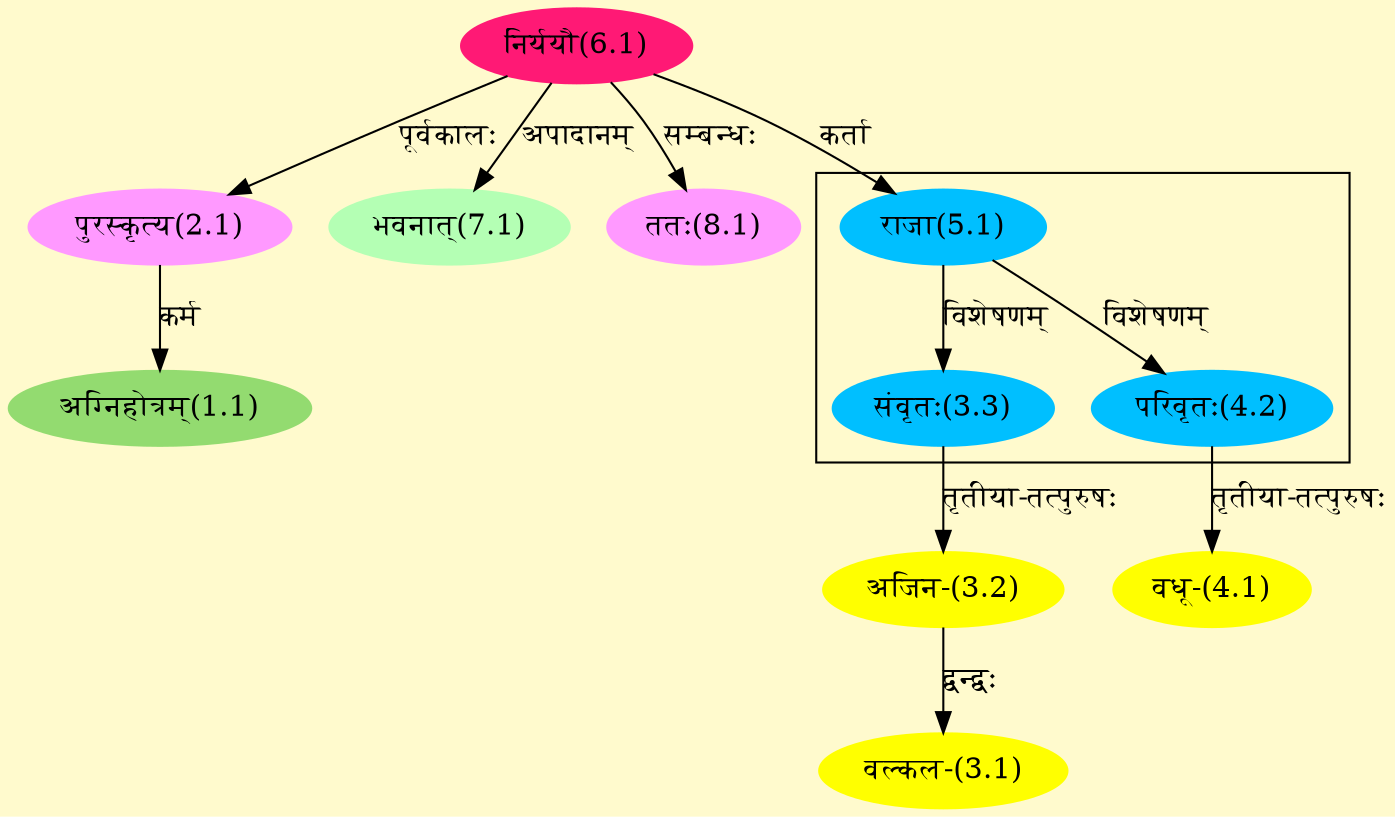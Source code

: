 digraph G{
rankdir=BT;
 compound=true;
 bgcolor="lemonchiffon1";

subgraph cluster_1{
Node3_3 [style=filled, color="#00BFFF" label = "संवृतः(3.3)"]
Node5_1 [style=filled, color="#00BFFF" label = "राजा(5.1)"]
Node4_2 [style=filled, color="#00BFFF" label = "परिवृतः(4.2)"]

}
Node1_1 [style=filled, color="#93DB70" label = "अग्निहोत्रम्(1.1)"]
Node2_1 [style=filled, color="#FF99FF" label = "पुरस्कृत्य(2.1)"]
Node6_1 [style=filled, color="#FF1975" label = "निर्ययौ(6.1)"]
Node3_1 [style=filled, color="#FFFF00" label = "वल्कल-(3.1)"]
Node3_2 [style=filled, color="#FFFF00" label = "अजिन-(3.2)"]
Node3_3 [style=filled, color="#00BFFF" label = "संवृतः(3.3)"]
Node4_1 [style=filled, color="#FFFF00" label = "वधू-(4.1)"]
Node4_2 [style=filled, color="#00BFFF" label = "परिवृतः(4.2)"]
Node5_1 [style=filled, color="#00BFFF" label = "राजा(5.1)"]
Node7_1 [style=filled, color="#B4FFB4" label = "भवनात्(7.1)"]
Node8_1 [style=filled, color="#FF99FF" label = "ततः(8.1)"]
/* Start of Relations section */

Node1_1 -> Node2_1 [  label="कर्म"  dir="back" ]
Node2_1 -> Node6_1 [  label="पूर्वकालः"  dir="back" ]
Node3_1 -> Node3_2 [  label="द्वन्द्वः"  dir="back" ]
Node3_2 -> Node3_3 [  label="तृतीया-तत्पुरुषः"  dir="back" ]
Node3_3 -> Node5_1 [  label="विशेषणम्"  dir="back" ]
Node4_1 -> Node4_2 [  label="तृतीया-तत्पुरुषः"  dir="back" ]
Node4_2 -> Node5_1 [  label="विशेषणम्"  dir="back" ]
Node5_1 -> Node6_1 [  label="कर्ता"  dir="back" ]
Node7_1 -> Node6_1 [  label="अपादानम्"  dir="back" ]
Node8_1 -> Node6_1 [  label="सम्बन्धः"  dir="back" ]
}
